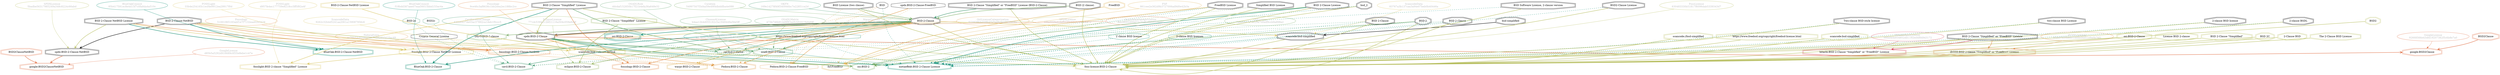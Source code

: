 strict digraph {
    node [shape=box];
    graph [splines=curved];
    366 [label="spdx:BSD-2-Clause-FreeBSD"
        ,shape=octagon];
    374 [label="SPDXLicense\n5badbe56317985249a348c8224c66abd"
        ,fontcolor=gray
        ,color="#b8bf62"
        ,fillcolor="beige;1"
        ,shape=ellipse];
    375 [label="spdx:BSD-2-Clause-NetBSD"
        ,shape=doubleoctagon];
    376 [label="BSD-2-Clause-NetBSD"
        ,shape=doubleoctagon];
    377 [label="BSD 2-Clause NetBSD License"
        ,shape=doubleoctagon];
    400 [label="SPDXLicense\n55fa592fadcdef5120e4dadd449e3473"
        ,fontcolor=gray
        ,color="#b8bf62"
        ,fillcolor="beige;1"
        ,shape=ellipse];
    401 [label="spdx:BSD-2-Clause"
        ,shape=doubleoctagon];
    402 [label="BSD-2-Clause"
        ,shape=doubleoctagon];
    403 [label="BSD 2-Clause \"Simplified\" License"
        ,shape=doubleoctagon];
    4919 [label="OSILicense\n7dbd34e7a7a629a70f4df9ccb9a898a2"
         ,fontcolor=gray
         ,color="#78ab63"
         ,fillcolor="beige;1"
         ,shape=ellipse];
    4920 [label="osi:BSD-2"
         ,color="#78ab63"
         ,shape=doubleoctagon];
    4921 [label="BSD-2"
         ,shape=doubleoctagon];
    4922 [label="BSD 2-Clause License"
         ,shape=doubleoctagon];
    4923 [label="DEP5:BSD-2-clause"
         ,color="#78ab63"
         ,shape=doubleoctagon];
    4924 [label="Simplified BSD License"
         ,shape=doubleoctagon];
    4925 [label="FreeBSD License"
         ,shape=doubleoctagon];
    5485 [label="GoogleLicense\nd85b5a5292d916689c0f35e8ebe1c47e"
         ,fontcolor=gray
         ,color="#e06f45"
         ,fillcolor="beige;1"
         ,shape=ellipse];
    5486 [label="google:BSD2ClauseNetBSD"
         ,color="#e06f45"
         ,shape=doubleoctagon];
    5487 [label=BSD2ClauseNetBSD
         ,color="#e06f45"
         ,shape=doubleoctagon];
    5488 [label="GoogleLicense\n92668566e43dfd19207382f5c6b8e7a0"
         ,fontcolor=gray
         ,color="#e06f45"
         ,fillcolor="beige;1"
         ,shape=ellipse];
    5489 [label="google:BSD2Clause"
         ,color="#e06f45"
         ,shape=doubleoctagon];
    5490 [label=BSD2Clause
         ,color="#e06f45"
         ,shape=doubleoctagon];
    5935 [label=BSD,shape=octagon];
    5940 [label="Fedora:BSD-2-Clause-FreeBSD"
         ,color="#e09d4b"
         ,shape=octagon];
    5941 [label="BSD License (two clause)"
         ,shape=doubleoctagon];
    5950 [label="FedoraEntry\nec76b53c920e6c308762828b0410ac49"
         ,fontcolor=gray
         ,color="#e09d4b"
         ,fillcolor="beige;1"
         ,shape=ellipse];
    5951 [label="Fedora:BSD-2-Clause"
         ,color="#e09d4b"
         ,shape=doubleoctagon];
    5952 [label="Cryptix General License"
         ,shape=octagon];
    8649 [label="BlueOakCouncil\nf18bdd387aee07eaa56015bbd153ac4a"
         ,fontcolor=gray
         ,color="#00876c"
         ,fillcolor="beige;1"
         ,shape=ellipse];
    8650 [label="BlueOak:BSD-2-Clause"
         ,color="#00876c"
         ,shape=doubleoctagon];
    8655 [label="BlueOakCouncil\n85b417591ec8e4d15f7c0fa8da4a510c"
         ,fontcolor=gray
         ,color="#00876c"
         ,fillcolor="beige;1"
         ,shape=ellipse];
    8656 [label="BlueOak:BSD-2-Clause-NetBSD"
         ,color="#00876c"
         ,shape=doubleoctagon];
    9482 [label="OSADLRule\nddcdaf152850b17f21b4efa36a648e32"
         ,fontcolor=gray
         ,color="#58a066"
         ,fillcolor="beige;1"
         ,shape=ellipse];
    9483 [label="osadl:BSD-2-Clause"
         ,color="#58a066"
         ,shape=doubleoctagon];
    9808 [label="OSADLMatrix\n473b746b914d9f83ae6cb6d419afa69f"
         ,fontcolor=gray
         ,color="#58a066"
         ,fillcolor="beige;1"
         ,shape=ellipse];
    10206 [label="FSF\n861cee2e362d9b3727006ad9d0e42b3a"
          ,fontcolor=gray
          ,color="#deb256"
          ,fillcolor="beige;1"
          ,shape=ellipse];
    10207 [label="fsf:FreeBSD"
          ,color="#deb256"
          ,shape=doubleoctagon];
    10208 [label=FreeBSD
          ,color="#deb256"
          ,shape=doubleoctagon];
    10861 [label="ChooseALicense\nb4aa12b4d055182c5a1949449a56e5ff"
          ,fontcolor=gray
          ,color="#58a066"
          ,fillcolor="beige;1"
          ,shape=ellipse];
    10862 [label="cal:bsd-2-clause"
          ,color="#58a066"
          ,shape=doubleoctagon];
    12674 [label="ScancodeData\n9262c32b4d5241aa2061a159087956c6"
          ,fontcolor=gray
          ,color="#dac767"
          ,fillcolor="beige;1"
          ,shape=ellipse];
    12675 [label="scancode:bsd-2-clause-netbsd"
          ,color="#dac767"
          ,shape=doubleoctagon];
    12676 [label="BSD-2-Clause-NetBSD License"
          ,color="#dac767"
          ,shape=doubleoctagon];
    12955 [label="ScancodeData\n83767a3b137caa3a94e07beb0b40446a"
          ,fontcolor=gray
          ,color="#dac767"
          ,fillcolor="beige;1"
          ,shape=ellipse];
    12956 [label="scancode:bsd-simplified"
          ,shape=doubleoctagon];
    12957 [label="bsd-simplified"
          ,shape=doubleoctagon];
    26227 [label="Fossology\n9ce46c3af8636c1bb2eea2ec188bc2cc"
          ,fontcolor=gray
          ,color="#e18745"
          ,fillcolor="beige;1"
          ,shape=ellipse];
    26228 [label="fossology:BSD-2-Clause"
          ,color="#e18745"
          ,shape=doubleoctagon];
    26784 [label="Fossology\n51001965183abf1e7f7132eae62b3429"
          ,fontcolor=gray
          ,color="#e18745"
          ,fillcolor="beige;1"
          ,shape=ellipse];
    26785 [label="fossology:BSD-2-Clause-NetBSD"
          ,color="#e18745"
          ,shape=doubleoctagon];
    28239 [label="OKFN\n169e14278f49f340946bc7e22851ca2d"
          ,fontcolor=gray
          ,color="#379469"
          ,fillcolor="beige;1"
          ,shape=ellipse];
    28240 [label="BSD 2-Clause \"Simplified\" or \"FreeBSD\" License (BSD-2-Clause)"
          ,shape=doubleoctagon];
    28510 [label="OrtLicenseCategorization\n8bcc8002d00d77c7bcfecf40cf32aa0d"
          ,fontcolor=gray
          ,color="#e06f45"
          ,fillcolor="beige;1"
          ,shape=ellipse];
    35367 [label="OrtLicenseCategorization\n61b92863c038b27c7aa6c3ea5580a84a"
          ,fontcolor=gray
          ,color="#e09d4b"
          ,fillcolor="beige;1"
          ,shape=ellipse];
    36446 [label="CavilLicenseChange\n642e8427de03ac37892ca1deb1f0ccc5"
          ,fontcolor=gray
          ,color="#379469"
          ,fillcolor="beige;1"
          ,shape=ellipse];
    36447 [label="cavil:BSD-2-Clause"
          ,color="#379469"
          ,shape=doubleoctagon];
    36448 [label="BSD 2 Clause"
          ,shape=doubleoctagon];
    36449 [label="BSD 2-Clause"
          ,shape=doubleoctagon];
    36450 [label="BSD-2c"
          ,color="#379469"
          ,shape=octagon];
    36451 [label=BSD2c
          ,color="#379469"
          ,shape=octagon];
    39476 [label="MetaeffektLicense\ne874e9236eb09d467555a18b5196ba4f"
          ,fontcolor=gray
          ,color="#00876c"
          ,fillcolor="beige;1"
          ,shape=ellipse];
    39477 [label="metaeffekt:BSD 2-Clause License"
          ,color="#00876c"
          ,shape=doubleoctagon];
    39478 [label="2-clause BSD license"
          ,shape=doubleoctagon];
    39479 [label="BSD Software License, 2-clause version"
          ,shape=doubleoctagon];
    39480 [label="2-clause BSDL"
          ,shape=doubleoctagon];
    39481 [label="BSD2-Clause License"
          ,shape=doubleoctagon];
    39482 [label="Two-clause BSD-style license"
          ,shape=doubleoctagon];
    39483 [label=bsd_2
          ,shape=doubleoctagon];
    39484 [label="https://www.freebsd.org/copyright/freebsd-license.html"
          ,color="#00876c"
          ,shape=octagon];
    39486 [label="two-clause BSD License"
          ,shape=doubleoctagon];
    39487 [label="2 clause BSD license"
          ,color="#00876c"
          ,shape=octagon];
    39488 [label="2-clause BSD licenses"
          ,color="#00876c"
          ,shape=octagon];
    39489 [label="osi:BSD-2-Clause"
          ,color="#00876c"
          ,shape=tripleoctagon];
    50118 [label="WarprLicense\n92a81434b0138d61c6a073fe040a1bbc"
          ,fontcolor=gray
          ,color="#deb256"
          ,fillcolor="beige;1"
          ,shape=ellipse];
    50119 [label="warpr:BSD-2-Clause"
          ,color="#deb256"
          ,shape=doubleoctagon];
    50333 [label="FossLicense\n630483330b51817f6096dab5339343d7"
          ,fontcolor=gray
          ,color="#b8bf62"
          ,fillcolor="beige;1"
          ,shape=ellipse];
    50334 [label="foss-license:BSD-2-Clause"
          ,color="#b8bf62"
          ,shape=doubleoctagon];
    50335 [label=BSD2
          ,color="#b8bf62"
          ,shape=doubleoctagon];
    50336 [label="BSD (2 clause)"
          ,shape=doubleoctagon];
    50337 [label="BSD 2-Clause \"Simplified\" or \"FreeBSD\" License"
          ,shape=doubleoctagon];
    50338 [label="scancode://bsd-simplified"
          ,color="#b8bf62"
          ,shape=doubleoctagon];
    50339 [label="https://www.freebsd.org/copyright/freebsd-license.html"
          ,color="#b8bf62"
          ,shape=doubleoctagon];
    50340 [label="scancode:bsd-simplified"
          ,color="#b8bf62"
          ,shape=doubleoctagon];
    50341 [label="osi:BSD-2-Clause"
          ,color="#b8bf62"
          ,shape=doubleoctagon];
    50342 [label="License BSD 2-clause"
          ,color="#b8bf62"
          ,shape=doubleoctagon];
    50343 [label="BSD 2-Clause \"Simplified\""
          ,color="#b8bf62"
          ,shape=doubleoctagon];
    50344 [label="BSD 2C"
          ,color="#b8bf62"
          ,shape=doubleoctagon];
    50345 [label="2-Clause BSD"
          ,color="#b8bf62"
          ,shape=doubleoctagon];
    50346 [label="The 2-Clause BSD License"
          ,color="#b8bf62"
          ,shape=doubleoctagon];
    50946 [label="FOSSLight\nd957fe4ec177759e8218cc5ff5f82a4f"
          ,fontcolor=gray
          ,color="#dac767"
          ,fillcolor="beige;1"
          ,shape=ellipse];
    50947 [label="fosslight:BSD 2-clause \"Simplified\" License"
          ,color="#dac767"
          ,shape=doubleoctagon];
    51161 [label="FOSSLight\n33b4e254165c1ecf4e9912ea29917f0d"
          ,fontcolor=gray
          ,color="#dac767"
          ,fillcolor="beige;1"
          ,shape=ellipse];
    51162 [label="fosslight:BSD 2-Clause NetBSD License"
          ,color="#dac767"
          ,shape=doubleoctagon];
    51256 [label="HitachiOpenLicense\n366bf40b934852dd1192ed4f84943172"
          ,fontcolor=gray
          ,color="#d43d51"
          ,fillcolor="beige;1"
          ,shape=ellipse];
    51257 [label="hitachi:BSD 2-Clause \"Simplified\" or \"FreeBSD\" License"
          ,color="#d43d51"
          ,shape=doubleoctagon];
    54235 [label="EclipseLicense\n771dc5394d12bf21116a504c059e9cdf"
          ,fontcolor=gray
          ,color="#98b561"
          ,fillcolor="beige;1"
          ,shape=ellipse];
    54236 [label="eclipse:BSD-2-Clause"
          ,color="#98b561"
          ,shape=doubleoctagon];
    54237 [label="BSD 2-Clause “Simplified” License"
          ,color="#98b561"
          ,shape=doubleoctagon];
    54393 [label="ifrOSS License\nc52b97855bed01ddded4d51e9a0b76f1"
          ,fontcolor=gray
          ,color="#e18745"
          ,fillcolor="beige;1"
          ,shape=ellipse];
    54394 [label="ifrOSS:BSD 2-clause \"Simplified\" or \"FreeBSD\" License"
          ,color="#e18745"
          ,shape=doubleoctagon];
    56011 [label="Curation\n54997507f3d4a59e49f4dbddfba4e088"
          ,fontcolor=gray
          ,color="#78ab63"
          ,fillcolor="beige;1"
          ,shape=ellipse];
    366 -> 5940 [style=bold
                ,arrowhead=vee
                ,weight=0.7
                ,color="#e09d4b"];
    366 -> 10207 [style=dashed
                 ,arrowhead=vee
                 ,weight=0.5
                 ,color="#deb256"];
    374 -> 375 [weight=0.5
               ,color="#b8bf62"];
    375 -> 5486 [style=bold
                ,arrowhead=vee
                ,weight=0.7
                ,color="#e06f45"];
    376 -> 375 [style=bold
               ,arrowhead=vee
               ,weight=0.7];
    376 -> 8656 [style=bold
                ,arrowhead=vee
                ,weight=0.7
                ,color="#00876c"];
    376 -> 12675 [style=bold
                 ,arrowhead=vee
                 ,weight=0.7
                 ,color="#dac767"];
    376 -> 26785 [style=bold
                 ,arrowhead=vee
                 ,weight=0.7
                 ,color="#e18745"];
    376 -> 50334 [style=bold
                 ,arrowhead=vee
                 ,weight=0.7
                 ,color="#b8bf62"];
    376 -> 51162 [style=bold
                 ,arrowhead=vee
                 ,weight=0.7
                 ,color="#dac767"];
    377 -> 375 [style=bold
               ,arrowhead=vee
               ,weight=0.7
               ,color="#b8bf62"];
    377 -> 8656 [style=bold
                ,arrowhead=vee
                ,weight=0.7
                ,color="#00876c"];
    377 -> 26785 [style=bold
                 ,arrowhead=vee
                 ,weight=0.7
                 ,color="#e18745"];
    377 -> 51162 [style=bold
                 ,arrowhead=vee
                 ,weight=0.7
                 ,color="#dac767"];
    400 -> 401 [weight=0.5
               ,color="#b8bf62"];
    401 -> 4920 [style=bold
                ,arrowhead=vee
                ,weight=0.7
                ,color="#78ab63"];
    401 -> 5489 [style=bold
                ,arrowhead=vee
                ,weight=0.7
                ,color="#e06f45"];
    401 -> 5951 [style=bold
                ,arrowhead=vee
                ,weight=0.7
                ,color="#e09d4b"];
    401 -> 9483 [style=bold
                ,arrowhead=vee
                ,weight=0.7
                ,color="#58a066"];
    401 -> 10862 [style=bold
                 ,arrowhead=vee
                 ,weight=0.7
                 ,color="#58a066"];
    401 -> 39477 [style=bold
                 ,arrowhead=vee
                 ,weight=0.7
                 ,color="#00876c"];
    402 -> 401 [style=bold
               ,arrowhead=vee
               ,weight=0.7];
    402 -> 4923 [style=bold
                ,arrowhead=vee
                ,weight=0.7
                ,color="#78ab63"];
    402 -> 5951 [style=bold
                ,arrowhead=vee
                ,weight=0.7
                ,color="#e09d4b"];
    402 -> 8650 [style=bold
                ,arrowhead=vee
                ,weight=0.7
                ,color="#00876c"];
    402 -> 9483 [style=bold
                ,arrowhead=vee
                ,weight=0.7
                ,color="#58a066"];
    402 -> 10862 [style=bold
                 ,arrowhead=vee
                 ,weight=0.7
                 ,color="#58a066"];
    402 -> 12956 [style=bold
                 ,arrowhead=vee
                 ,weight=0.7
                 ,color="#dac767"];
    402 -> 26228 [style=bold
                 ,arrowhead=vee
                 ,weight=0.7
                 ,color="#e18745"];
    402 -> 36447 [style=bold
                 ,arrowhead=vee
                 ,weight=0.7
                 ,color="#379469"];
    402 -> 36447 [style=bold
                 ,arrowhead=vee
                 ,weight=0.7
                 ,color="#379469"];
    402 -> 39489 [style=bold
                 ,arrowhead=vee
                 ,weight=0.7
                 ,color="#00876c"];
    402 -> 50119 [style=bold
                 ,arrowhead=vee
                 ,weight=0.7
                 ,color="#deb256"];
    402 -> 50334 [style=bold
                 ,arrowhead=vee
                 ,weight=0.7
                 ,color="#b8bf62"];
    402 -> 50947 [style=bold
                 ,arrowhead=vee
                 ,weight=0.7
                 ,color="#dac767"];
    402 -> 54236 [style=bold
                 ,arrowhead=vee
                 ,weight=0.7
                 ,color="#98b561"];
    403 -> 401 [style=bold
               ,arrowhead=vee
               ,weight=0.7
               ,color="#b8bf62"];
    403 -> 8650 [style=bold
                ,arrowhead=vee
                ,weight=0.7
                ,color="#00876c"];
    403 -> 10862 [style=bold
                 ,arrowhead=vee
                 ,weight=0.7
                 ,color="#58a066"];
    403 -> 26228 [style=bold
                 ,arrowhead=vee
                 ,weight=0.7
                 ,color="#e18745"];
    403 -> 50334 [style=bold
                 ,arrowhead=vee
                 ,weight=0.7
                 ,color="#b8bf62"];
    403 -> 50947 [style=bold
                 ,arrowhead=vee
                 ,weight=0.7
                 ,color="#dac767"];
    4919 -> 4920 [weight=0.5
                 ,color="#78ab63"];
    4921 -> 4920 [style=bold
                 ,arrowhead=vee
                 ,weight=0.7
                 ,color="#78ab63"];
    4921 -> 39477 [style=dashed
                  ,arrowhead=vee
                  ,weight=0.5
                  ,color="#00876c"];
    4921 -> 50334 [style=bold
                  ,arrowhead=vee
                  ,weight=0.7
                  ,color="#b8bf62"];
    4922 -> 4920 [style=bold
                 ,arrowhead=vee
                 ,weight=0.7
                 ,color="#78ab63"];
    4922 -> 39477 [style=bold
                  ,arrowhead=vee
                  ,weight=0.7
                  ,color="#00876c"];
    4922 -> 50334 [style=bold
                  ,arrowhead=vee
                  ,weight=0.7
                  ,color="#b8bf62"];
    4923 -> 4920 [style=bold
                 ,arrowhead=vee
                 ,weight=0.7
                 ,color="#78ab63"];
    4924 -> 4920 [style=dashed
                 ,arrowhead=vee
                 ,weight=0.5
                 ,color="#78ab63"];
    4924 -> 50334 [style=bold
                  ,arrowhead=vee
                  ,weight=0.7
                  ,color="#b8bf62"];
    4925 -> 4920 [style=dashed
                 ,arrowhead=vee
                 ,weight=0.5
                 ,color="#78ab63"];
    4925 -> 10207 [style=bold
                  ,arrowhead=vee
                  ,weight=0.7
                  ,color="#deb256"];
    4925 -> 39477 [style=dashed
                  ,arrowhead=vee
                  ,weight=0.5
                  ,color="#00876c"];
    4925 -> 50334 [style=bold
                  ,arrowhead=vee
                  ,weight=0.7
                  ,color="#b8bf62"];
    5485 -> 5486 [weight=0.5
                 ,color="#e06f45"];
    5487 -> 5486 [style=bold
                 ,arrowhead=vee
                 ,weight=0.7
                 ,color="#e06f45"];
    5488 -> 5489 [weight=0.5
                 ,color="#e06f45"];
    5490 -> 5489 [style=bold
                 ,arrowhead=vee
                 ,weight=0.7
                 ,color="#e06f45"];
    5935 -> 5940 [style=dashed
                 ,arrowhead=vee
                 ,weight=0.5
                 ,color="#e09d4b"];
    5935 -> 5951 [style=dashed
                 ,arrowhead=vee
                 ,weight=0.5
                 ,color="#e09d4b"];
    5935 -> 39477 [style=dashed
                  ,arrowhead=vee
                  ,weight=0.5
                  ,color="#00876c"];
    5941 -> 402 [style=bold
                ,arrowhead=vee
                ,weight=0.7
                ,color="#78ab63"];
    5941 -> 5940 [style=dashed
                 ,arrowhead=vee
                 ,weight=0.5
                 ,color="#e09d4b"];
    5941 -> 50334 [style=bold
                  ,arrowhead=vee
                  ,weight=0.7
                  ,color="#b8bf62"];
    5950 -> 5951 [weight=0.5
                 ,color="#e09d4b"];
    5952 -> 5951 [style=dashed
                 ,arrowhead=vee
                 ,weight=0.5
                 ,color="#e09d4b"];
    8649 -> 8650 [weight=0.5
                 ,color="#00876c"];
    8655 -> 8656 [weight=0.5
                 ,color="#00876c"];
    9482 -> 9483 [weight=0.5
                 ,color="#58a066"];
    9808 -> 9483 [weight=0.5
                 ,color="#58a066"];
    10206 -> 10207 [weight=0.5
                   ,color="#deb256"];
    10208 -> 10207 [style=bold
                   ,arrowhead=vee
                   ,weight=0.7
                   ,color="#deb256"];
    10861 -> 10862 [weight=0.5
                   ,color="#58a066"];
    12674 -> 12675 [weight=0.5
                   ,color="#dac767"];
    12676 -> 12675 [style=bold
                   ,arrowhead=vee
                   ,weight=0.7
                   ,color="#dac767"];
    12955 -> 12956 [weight=0.5
                   ,color="#dac767"];
    12956 -> 39477 [style=dashed
                   ,arrowhead=vee
                   ,weight=0.5
                   ,color="#00876c"];
    12956 -> 50334 [style=bold
                   ,arrowhead=vee
                   ,weight=0.7
                   ,color="#b8bf62"];
    12957 -> 12956 [style=bold
                   ,arrowhead=vee
                   ,weight=0.7];
    26227 -> 26228 [weight=0.5
                   ,color="#e18745"];
    26784 -> 26785 [weight=0.5
                   ,color="#e18745"];
    28239 -> 402 [weight=0.5
                 ,color="#379469"];
    28240 -> 402 [style=bold
                 ,arrowhead=vee
                 ,weight=0.7
                 ,color="#379469"];
    28240 -> 50334 [style=bold
                   ,arrowhead=vee
                   ,weight=0.7
                   ,color="#b8bf62"];
    28510 -> 401 [weight=0.5
                 ,color="#e06f45"];
    35367 -> 401 [weight=0.5
                 ,color="#e09d4b"];
    36446 -> 36447 [weight=0.5
                   ,color="#379469"];
    36448 -> 36447 [style=dashed
                   ,arrowhead=vee
                   ,weight=0.5
                   ,color="#379469"];
    36448 -> 39477 [style=dashed
                   ,arrowhead=vee
                   ,weight=0.5
                   ,color="#00876c"];
    36448 -> 50334 [style=bold
                   ,arrowhead=vee
                   ,weight=0.7
                   ,color="#b8bf62"];
    36449 -> 36447 [style=dashed
                   ,arrowhead=vee
                   ,weight=0.5
                   ,color="#379469"];
    36449 -> 39477 [style=dashed
                   ,arrowhead=vee
                   ,weight=0.5
                   ,color="#00876c"];
    36449 -> 50334 [style=bold
                   ,arrowhead=vee
                   ,weight=0.7
                   ,color="#b8bf62"];
    36450 -> 36447 [style=dashed
                   ,arrowhead=vee
                   ,weight=0.5
                   ,color="#379469"];
    36451 -> 36447 [style=dashed
                   ,arrowhead=vee
                   ,weight=0.5
                   ,color="#379469"];
    39476 -> 39477 [weight=0.5
                   ,color="#00876c"];
    39478 -> 39477 [style=dashed
                   ,arrowhead=vee
                   ,weight=0.5
                   ,color="#00876c"];
    39478 -> 50334 [style=bold
                   ,arrowhead=vee
                   ,weight=0.7
                   ,color="#b8bf62"];
    39479 -> 39477 [style=dashed
                   ,arrowhead=vee
                   ,weight=0.5
                   ,color="#00876c"];
    39479 -> 50334 [style=bold
                   ,arrowhead=vee
                   ,weight=0.7
                   ,color="#b8bf62"];
    39480 -> 39477 [style=dashed
                   ,arrowhead=vee
                   ,weight=0.5
                   ,color="#00876c"];
    39480 -> 50334 [style=bold
                   ,arrowhead=vee
                   ,weight=0.7
                   ,color="#b8bf62"];
    39481 -> 39477 [style=dashed
                   ,arrowhead=vee
                   ,weight=0.5
                   ,color="#00876c"];
    39481 -> 50334 [style=bold
                   ,arrowhead=vee
                   ,weight=0.7
                   ,color="#b8bf62"];
    39482 -> 39477 [style=dashed
                   ,arrowhead=vee
                   ,weight=0.5
                   ,color="#00876c"];
    39482 -> 50334 [style=bold
                   ,arrowhead=vee
                   ,weight=0.7
                   ,color="#b8bf62"];
    39483 -> 39477 [style=dashed
                   ,arrowhead=vee
                   ,weight=0.5
                   ,color="#00876c"];
    39483 -> 50334 [style=bold
                   ,arrowhead=vee
                   ,weight=0.7
                   ,color="#b8bf62"];
    39484 -> 39477 [style=dashed
                   ,arrowhead=vee
                   ,weight=0.5
                   ,color="#00876c"];
    39486 -> 39477 [style=dashed
                   ,arrowhead=vee
                   ,weight=0.5
                   ,color="#00876c"];
    39486 -> 50334 [style=bold
                   ,arrowhead=vee
                   ,weight=0.7
                   ,color="#b8bf62"];
    39487 -> 39477 [style=dashed
                   ,arrowhead=vee
                   ,weight=0.5
                   ,color="#00876c"];
    39488 -> 39477 [style=dashed
                   ,arrowhead=vee
                   ,weight=0.5
                   ,color="#00876c"];
    39489 -> 39477 [style=dashed
                   ,arrowhead=vee
                   ,weight=0.5
                   ,color="#00876c"];
    50118 -> 50119 [weight=0.5
                   ,color="#deb256"];
    50333 -> 50334 [weight=0.5
                   ,color="#b8bf62"];
    50335 -> 50334 [style=bold
                   ,arrowhead=vee
                   ,weight=0.7
                   ,color="#b8bf62"];
    50336 -> 402 [style=bold
                 ,arrowhead=vee
                 ,weight=0.7
                 ,color="#78ab63"];
    50336 -> 50334 [style=bold
                   ,arrowhead=vee
                   ,weight=0.7
                   ,color="#b8bf62"];
    50337 -> 50334 [style=bold
                   ,arrowhead=vee
                   ,weight=0.7
                   ,color="#b8bf62"];
    50337 -> 51257 [style=bold
                   ,arrowhead=vee
                   ,weight=0.7
                   ,color="#d43d51"];
    50337 -> 54394 [style=bold
                   ,arrowhead=vee
                   ,weight=0.7
                   ,color="#e18745"];
    50337 -> 54394 [style=bold
                   ,arrowhead=vee
                   ,weight=0.7
                   ,color="#e18745"];
    50338 -> 50334 [style=bold
                   ,arrowhead=vee
                   ,weight=0.7
                   ,color="#b8bf62"];
    50339 -> 50334 [style=bold
                   ,arrowhead=vee
                   ,weight=0.7
                   ,color="#b8bf62"];
    50340 -> 50334 [style=bold
                   ,arrowhead=vee
                   ,weight=0.7
                   ,color="#b8bf62"];
    50341 -> 50334 [style=bold
                   ,arrowhead=vee
                   ,weight=0.7
                   ,color="#b8bf62"];
    50342 -> 50334 [style=bold
                   ,arrowhead=vee
                   ,weight=0.7
                   ,color="#b8bf62"];
    50343 -> 50334 [style=bold
                   ,arrowhead=vee
                   ,weight=0.7
                   ,color="#b8bf62"];
    50344 -> 50334 [style=bold
                   ,arrowhead=vee
                   ,weight=0.7
                   ,color="#b8bf62"];
    50345 -> 50334 [style=bold
                   ,arrowhead=vee
                   ,weight=0.7
                   ,color="#b8bf62"];
    50346 -> 50334 [style=bold
                   ,arrowhead=vee
                   ,weight=0.7
                   ,color="#b8bf62"];
    50946 -> 50947 [weight=0.5
                   ,color="#dac767"];
    51161 -> 51162 [weight=0.5
                   ,color="#dac767"];
    51256 -> 51257 [weight=0.5
                   ,color="#d43d51"];
    54235 -> 54236 [weight=0.5
                   ,color="#98b561"];
    54237 -> 54236 [style=bold
                   ,arrowhead=vee
                   ,weight=0.7
                   ,color="#98b561"];
    54393 -> 54394 [weight=0.5
                   ,color="#e18745"];
    56011 -> 402 [weight=0.5
                 ,color="#78ab63"];
}
